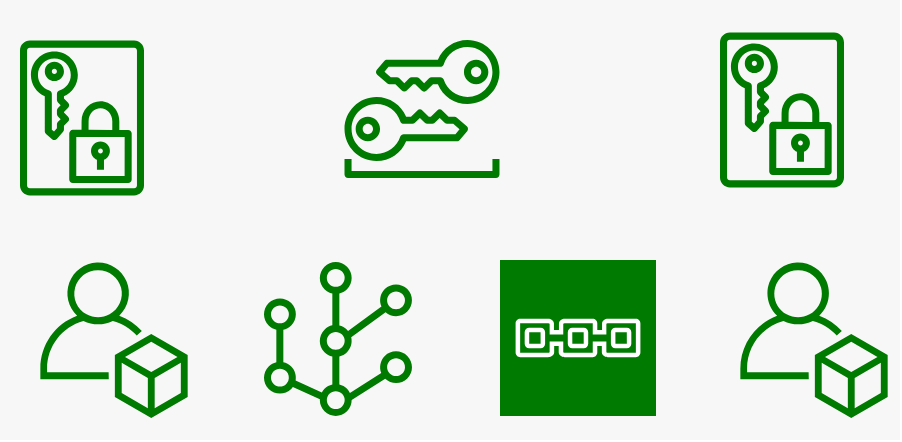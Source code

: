 <mxfile version="20.5.3" type="github">
  <diagram id="E5zAWRpKRQtCYMCSBuOu" name="Seite-1">
    <mxGraphModel dx="830" dy="568" grid="1" gridSize="10" guides="1" tooltips="1" connect="1" arrows="1" fold="1" page="1" pageScale="1" pageWidth="827" pageHeight="1169" math="0" shadow="0">
      <root>
        <mxCell id="0" />
        <mxCell id="1" parent="0" />
        <mxCell id="TTG8XsaPFoLmgTVy-96G-10" value="" style="rounded=0;whiteSpace=wrap;html=1;strokeColor=none;fillColor=#F7F7F7;fontColor=#333333;" vertex="1" parent="1">
          <mxGeometry x="190" y="230" width="450" height="220" as="geometry" />
        </mxCell>
        <mxCell id="TTG8XsaPFoLmgTVy-96G-1" value="" style="sketch=0;points=[[0,0,0],[0.25,0,0],[0.5,0,0],[0.75,0,0],[1,0,0],[0,1,0],[0.25,1,0],[0.5,1,0],[0.75,1,0],[1,1,0],[0,0.25,0],[0,0.5,0],[0,0.75,0],[1,0.25,0],[1,0.5,0],[1,0.75,0]];outlineConnect=0;fontColor=#232F3E;gradientColor=#007A00;gradientDirection=north;fillColor=#007A00;strokeColor=#ffffff;dashed=0;verticalLabelPosition=bottom;verticalAlign=top;align=center;html=1;fontSize=12;fontStyle=0;aspect=fixed;shape=mxgraph.aws4.resourceIcon;resIcon=mxgraph.aws4.blockchain;" vertex="1" parent="1">
          <mxGeometry x="440" y="360" width="78" height="78" as="geometry" />
        </mxCell>
        <mxCell id="TTG8XsaPFoLmgTVy-96G-2" value="" style="sketch=0;outlineConnect=0;fontColor=#232F3E;gradientColor=none;fillColor=#007A00;strokeColor=none;dashed=0;verticalLabelPosition=bottom;verticalAlign=top;align=center;html=1;fontSize=12;fontStyle=0;aspect=fixed;pointerEvents=1;shape=mxgraph.aws4.mesh;" vertex="1" parent="1">
          <mxGeometry x="320" y="361" width="78" height="77" as="geometry" />
        </mxCell>
        <mxCell id="TTG8XsaPFoLmgTVy-96G-3" value="" style="sketch=0;outlineConnect=0;fontColor=#232F3E;gradientColor=none;fillColor=#007A00;strokeColor=none;dashed=0;verticalLabelPosition=bottom;verticalAlign=top;align=center;html=1;fontSize=12;fontStyle=0;aspect=fixed;pointerEvents=1;shape=mxgraph.aws4.long_term_security_credential;" vertex="1" parent="1">
          <mxGeometry x="362" y="250" width="78" height="69" as="geometry" />
        </mxCell>
        <mxCell id="TTG8XsaPFoLmgTVy-96G-4" value="" style="sketch=0;outlineConnect=0;fontColor=#232F3E;gradientColor=none;fillColor=#007A00;strokeColor=none;dashed=0;verticalLabelPosition=bottom;verticalAlign=top;align=center;html=1;fontSize=12;fontStyle=0;aspect=fixed;pointerEvents=1;shape=mxgraph.aws4.organizations_account;" vertex="1" parent="1">
          <mxGeometry x="210" y="361" width="74" height="78" as="geometry" />
        </mxCell>
        <mxCell id="TTG8XsaPFoLmgTVy-96G-6" value="" style="sketch=0;outlineConnect=0;fontColor=#232F3E;gradientColor=none;fillColor=#007A00;strokeColor=none;dashed=0;verticalLabelPosition=bottom;verticalAlign=top;align=center;html=1;fontSize=12;fontStyle=0;aspect=fixed;pointerEvents=1;shape=mxgraph.aws4.organizations_account;" vertex="1" parent="1">
          <mxGeometry x="560" y="361" width="74" height="78" as="geometry" />
        </mxCell>
        <mxCell id="TTG8XsaPFoLmgTVy-96G-7" value="" style="sketch=0;outlineConnect=0;fontColor=#232F3E;gradientColor=none;fillColor=#007A00;strokeColor=none;dashed=0;verticalLabelPosition=bottom;verticalAlign=top;align=center;html=1;fontSize=12;fontStyle=0;aspect=fixed;pointerEvents=1;shape=mxgraph.aws4.data_encryption_key;" vertex="1" parent="1">
          <mxGeometry x="550" y="246" width="62" height="78" as="geometry" />
        </mxCell>
        <mxCell id="TTG8XsaPFoLmgTVy-96G-8" value="" style="sketch=0;outlineConnect=0;fontColor=#232F3E;gradientColor=none;fillColor=#007A00;strokeColor=none;dashed=0;verticalLabelPosition=bottom;verticalAlign=top;align=center;html=1;fontSize=12;fontStyle=0;aspect=fixed;pointerEvents=1;shape=mxgraph.aws4.data_encryption_key;" vertex="1" parent="1">
          <mxGeometry x="200" y="250" width="62" height="78" as="geometry" />
        </mxCell>
      </root>
    </mxGraphModel>
  </diagram>
</mxfile>
